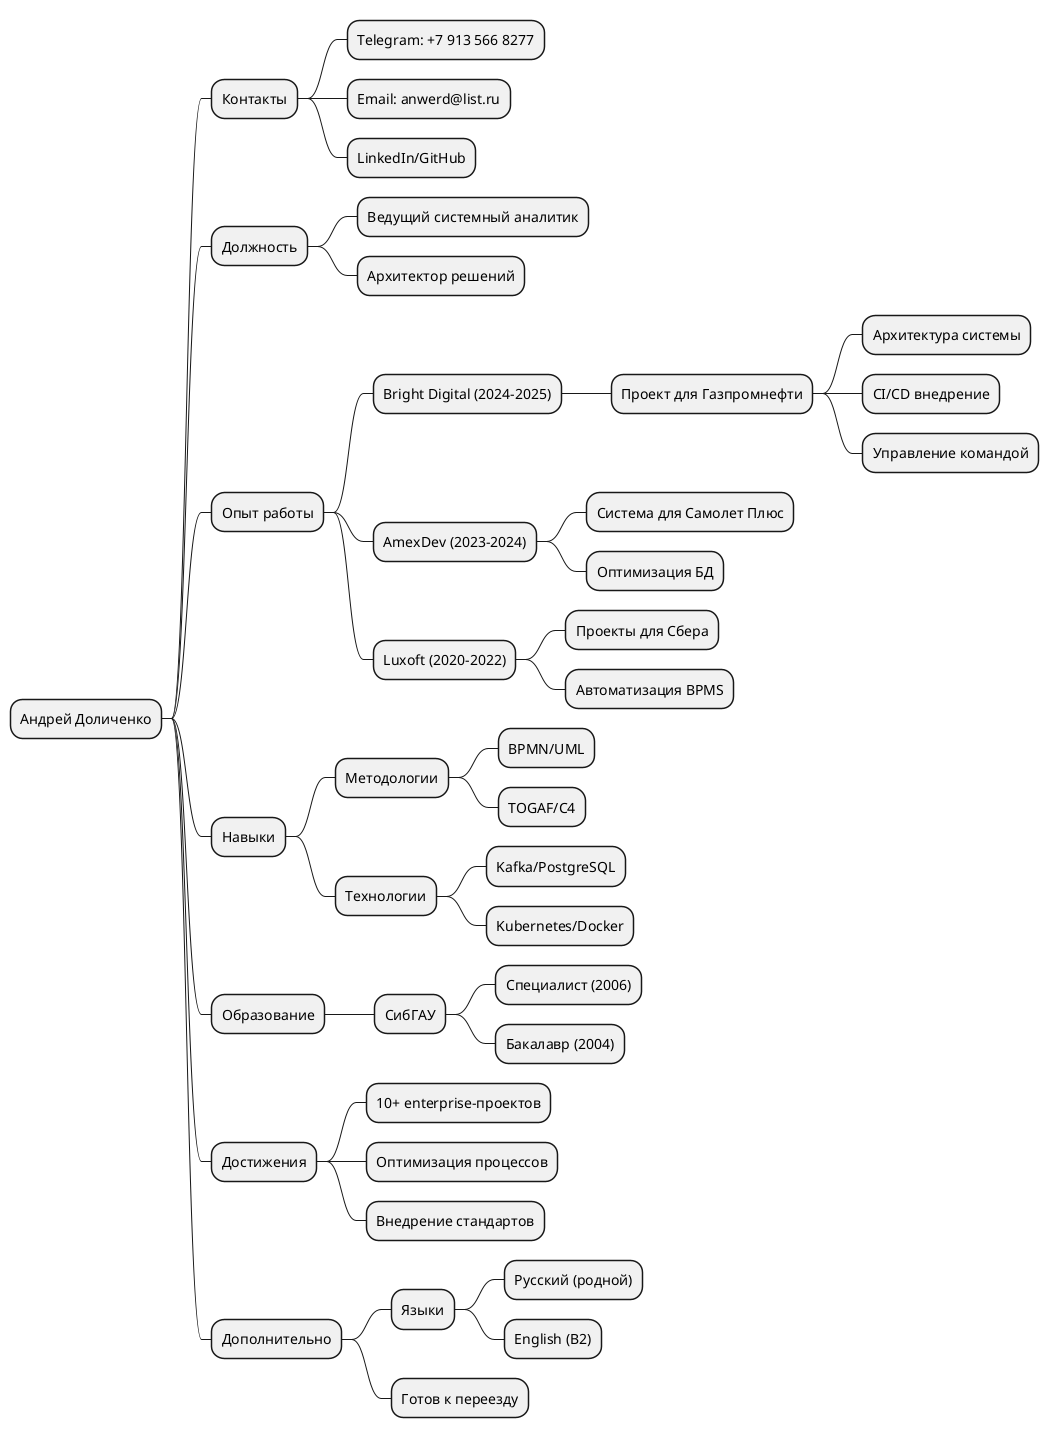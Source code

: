 @startmindmap
* Андрей Доличенко
** Контакты
*** Telegram: +7 913 566 8277
*** Email: anwerd@list.ru
*** LinkedIn/GitHub
** Должность
*** Ведущий системный аналитик
*** Архитектор решений
** Опыт работы
*** Bright Digital (2024-2025)
**** Проект для Газпромнефти
***** Архитектура системы
***** CI/CD внедрение
***** Управление командой
*** AmexDev (2023-2024)
**** Система для Самолет Плюс
**** Оптимизация БД
*** Luxoft (2020-2022)
**** Проекты для Сбера
**** Автоматизация BPMS
** Навыки
*** Методологии
**** BPMN/UML
**** TOGAF/C4
*** Технологии
**** Kafka/PostgreSQL
**** Kubernetes/Docker
** Образование
*** СибГАУ
**** Специалист (2006)
**** Бакалавр (2004)
** Достижения
*** 10+ enterprise-проектов
*** Оптимизация процессов
*** Внедрение стандартов
** Дополнительно
*** Языки
**** Русский (родной)
**** English (B2)
*** Готов к переезду
@endmindmap
